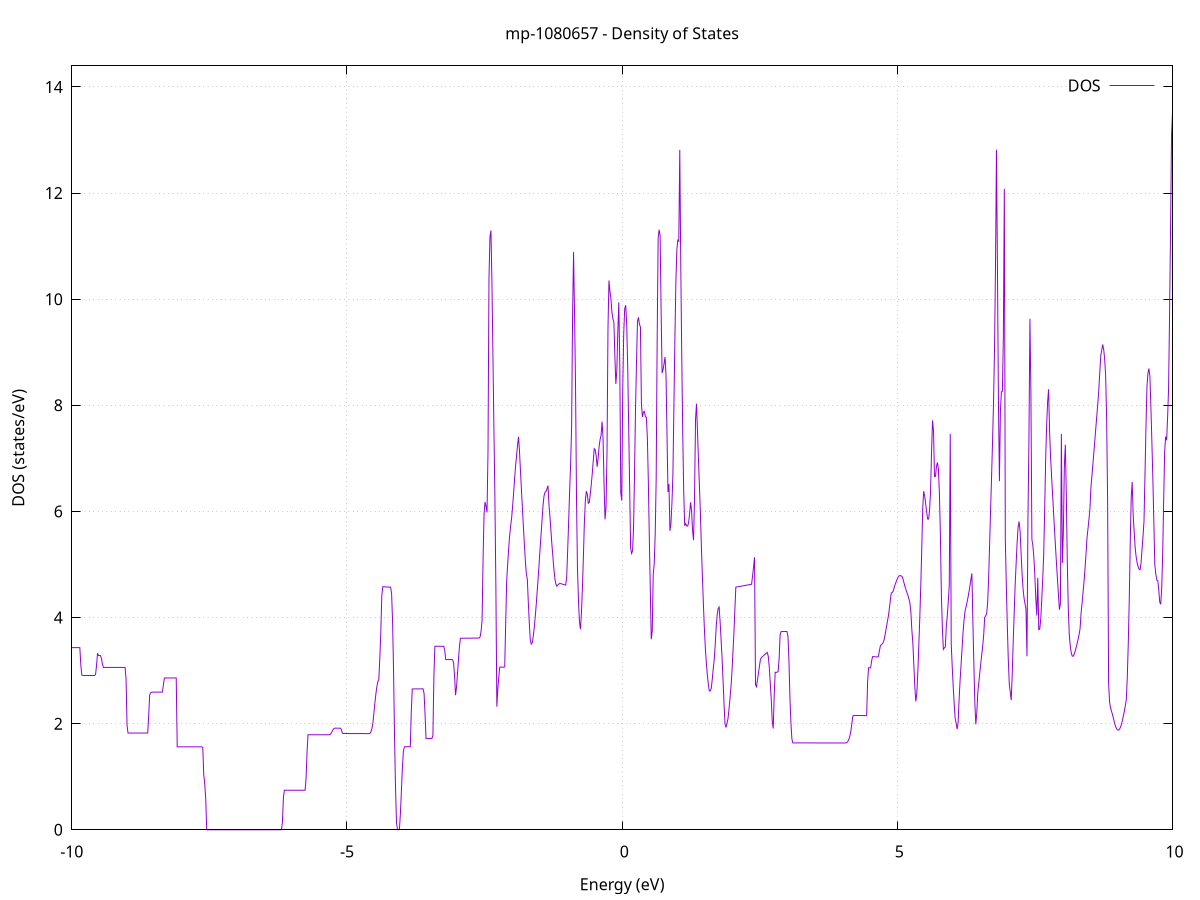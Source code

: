 set title 'mp-1080657 - Density of States'
set xlabel 'Energy (eV)'
set ylabel 'DOS (states/eV)'
set grid
set xrange [-10:10]
set yrange [0:14.397]
set xzeroaxis lt -1
set terminal png size 800,600
set output 'mp-1080657_dos_gnuplot.png'
plot '-' using 1:2 with lines title 'DOS'
-14.643200 0.000000
-14.625300 0.000000
-14.607400 0.000000
-14.589500 0.000000
-14.571700 0.000000
-14.553800 0.000000
-14.535900 0.000000
-14.518100 0.000000
-14.500200 0.000000
-14.482300 0.000000
-14.464400 0.000000
-14.446600 0.000000
-14.428700 0.000000
-14.410800 0.000000
-14.393000 0.000000
-14.375100 0.000000
-14.357200 0.000000
-14.339400 0.000000
-14.321500 0.000000
-14.303600 0.000000
-14.285700 0.000000
-14.267900 0.000000
-14.250000 0.000000
-14.232100 0.000000
-14.214300 0.000000
-14.196400 0.000000
-14.178500 0.000000
-14.160600 0.000000
-14.142800 0.000000
-14.124900 0.000000
-14.107000 0.000000
-14.089200 0.000000
-14.071300 0.000000
-14.053400 0.000000
-14.035600 0.000000
-14.017700 0.000000
-13.999800 0.000000
-13.981900 0.000000
-13.964100 0.000000
-13.946200 0.000000
-13.928300 0.000000
-13.910500 0.000000
-13.892600 0.000000
-13.874700 0.000000
-13.856800 0.000000
-13.839000 0.000000
-13.821100 0.000000
-13.803200 0.000000
-13.785400 0.000000
-13.767500 0.000000
-13.749600 0.000000
-13.731800 0.000000
-13.713900 0.000000
-13.696000 0.000000
-13.678100 0.000000
-13.660300 0.000000
-13.642400 0.000000
-13.624500 0.000000
-13.606700 0.000000
-13.588800 0.000000
-13.570900 0.000000
-13.553000 0.000000
-13.535200 0.000000
-13.517300 0.000000
-13.499400 0.000000
-13.481600 0.000000
-13.463700 0.000000
-13.445800 0.000000
-13.428000 0.000000
-13.410100 0.000000
-13.392200 0.000000
-13.374300 0.000000
-13.356500 0.000000
-13.338600 0.000000
-13.320700 0.000000
-13.302900 0.000000
-13.285000 0.000000
-13.267100 0.000000
-13.249200 0.000000
-13.231400 0.000000
-13.213500 0.000000
-13.195600 0.000000
-13.177800 0.000000
-13.159900 0.000000
-13.142000 0.000000
-13.124200 0.000000
-13.106300 0.000000
-13.088400 0.000000
-13.070500 0.000000
-13.052700 0.000000
-13.034800 0.000000
-13.016900 0.001800
-12.999100 0.254900
-12.981200 0.946200
-12.963300 2.390300
-12.945400 3.611800
-12.927600 4.213900
-12.909700 4.214000
-12.891800 4.214200
-12.874000 4.214300
-12.856100 4.207300
-12.838200 3.999500
-12.820400 3.495200
-12.802500 2.485300
-12.784600 1.729200
-12.766700 1.423100
-12.748900 1.423100
-12.731000 1.423100
-12.713100 1.423200
-12.695300 1.423200
-12.677400 4.221600
-12.659500 5.548900
-12.641600 5.669200
-12.623800 5.669200
-12.605900 5.669300
-12.588000 5.669300
-12.570200 5.669400
-12.552300 5.669400
-12.534400 5.174600
-12.516600 3.586000
-12.498700 2.909000
-12.480800 2.890800
-12.462900 2.890800
-12.445100 2.890800
-12.427200 2.890800
-12.409300 2.890800
-12.391500 2.890800
-12.373600 2.864900
-12.355700 2.781900
-12.337800 2.605400
-12.320000 2.447500
-12.302100 2.368400
-12.284200 2.368400
-12.266400 2.368400
-12.248500 2.368400
-12.230600 2.368400
-12.212700 2.368400
-12.194900 2.368400
-12.177000 2.368500
-12.159100 2.368500
-12.141300 2.368500
-12.123400 2.368500
-12.105500 2.368500
-12.087700 3.036000
-12.069800 4.617800
-12.051900 6.375200
-12.034000 7.004900
-12.016200 7.004900
-11.998300 7.004800
-11.980400 7.004700
-11.962600 7.004600
-11.944700 6.563900
-11.926800 5.537300
-11.908900 4.445800
-11.891100 4.080400
-11.873200 4.080300
-11.855300 4.080300
-11.837500 4.080200
-11.819600 4.080200
-11.801700 4.803900
-11.783900 7.984400
-11.766000 8.440400
-11.748100 8.440500
-11.730200 8.440500
-11.712400 8.440500
-11.694500 8.440500
-11.676600 8.440500
-11.658800 8.440500
-11.640900 7.035500
-11.623000 5.320800
-11.605100 4.708300
-11.587300 3.734100
-11.569400 3.600100
-11.551500 4.937400
-11.533700 6.859600
-11.515800 7.794700
-11.497900 7.829400
-11.480100 7.843700
-11.462200 7.855400
-11.444300 5.885500
-11.426400 4.478100
-11.408600 4.111600
-11.390700 4.112200
-11.372800 4.112800
-11.355000 4.113400
-11.337100 4.114000
-11.319200 4.114700
-11.301300 4.115400
-11.283500 4.116100
-11.265600 4.116800
-11.247700 4.117500
-11.229900 4.118200
-11.212000 4.119000
-11.194100 2.954900
-11.176300 0.000000
-11.158400 0.000000
-11.140500 0.000000
-11.122600 0.000000
-11.104800 0.000000
-11.086900 0.000000
-11.069000 0.000000
-11.051200 0.000000
-11.033300 0.000000
-11.015400 0.000000
-10.997500 0.000000
-10.979700 0.000000
-10.961800 0.000000
-10.943900 0.000000
-10.926100 0.000000
-10.908200 0.000000
-10.890300 0.000000
-10.872500 0.000000
-10.854600 0.000000
-10.836700 0.000000
-10.818800 0.000000
-10.801000 0.000000
-10.783100 0.000000
-10.765200 0.000000
-10.747400 0.000000
-10.729500 0.000000
-10.711600 0.000000
-10.693700 0.000000
-10.675900 0.000000
-10.658000 0.000000
-10.640100 0.000000
-10.622300 0.060000
-10.604400 0.747000
-10.586500 2.710700
-10.568700 4.979100
-10.550800 6.176600
-10.532900 6.204700
-10.515000 6.233600
-10.497200 6.263500
-10.479300 6.294200
-10.461400 3.063300
-10.443600 1.705200
-10.425700 1.705200
-10.407800 1.705200
-10.389900 1.705200
-10.372100 1.705200
-10.354200 1.705200
-10.336300 1.705200
-10.318500 1.705100
-10.300600 1.705100
-10.282700 1.768700
-10.264900 2.520500
-10.247000 3.358200
-10.229100 3.433200
-10.211200 3.433100
-10.193400 3.433100
-10.175500 3.433100
-10.157600 3.433100
-10.139800 3.433100
-10.121900 3.433100
-10.104000 3.433100
-10.086100 3.433100
-10.068300 3.433100
-10.050400 3.433100
-10.032500 3.433100
-10.014700 3.433100
-9.996800 3.433100
-9.978900 3.433100
-9.961100 3.433100
-9.943200 3.433000
-9.925300 3.433000
-9.907400 3.433000
-9.889600 3.433000
-9.871700 3.433000
-9.853800 3.433000
-9.836000 3.102300
-9.818100 2.915500
-9.800200 2.907800
-9.782300 2.907800
-9.764500 2.907800
-9.746600 2.907800
-9.728700 2.907800
-9.710900 2.907800
-9.693000 2.907800
-9.675100 2.907800
-9.657300 2.907800
-9.639400 2.907800
-9.621500 2.907800
-9.603600 2.907800
-9.585800 2.907900
-9.567900 2.928400
-9.550000 3.100100
-9.532200 3.328400
-9.514300 3.282900
-9.496400 3.282900
-9.478500 3.282900
-9.460700 3.222500
-9.442800 3.120300
-9.424900 3.059500
-9.407100 3.059500
-9.389200 3.059500
-9.371300 3.059500
-9.353500 3.059600
-9.335600 3.059600
-9.317700 3.059600
-9.299800 3.059600
-9.282000 3.059600
-9.264100 3.059700
-9.246200 3.059700
-9.228400 3.059700
-9.210500 3.059700
-9.192600 3.059800
-9.174700 3.059800
-9.156900 3.059800
-9.139000 3.059800
-9.121100 3.059900
-9.103300 3.059900
-9.085400 3.059900
-9.067500 3.059900
-9.049700 3.060000
-9.031800 3.060000
-9.013900 2.840400
-8.996000 1.967100
-8.978200 1.823900
-8.960300 1.823900
-8.942400 1.823900
-8.924600 1.823900
-8.906700 1.823900
-8.888800 1.823900
-8.870900 1.823900
-8.853100 1.823900
-8.835200 1.823900
-8.817300 1.823900
-8.799500 1.823900
-8.781600 1.823900
-8.763700 1.823900
-8.745900 1.823900
-8.728000 1.823900
-8.710100 1.823900
-8.692200 1.823900
-8.674400 1.823900
-8.656500 1.823900
-8.638600 1.823900
-8.620800 1.823900
-8.602900 2.143500
-8.585000 2.539900
-8.567100 2.581900
-8.549300 2.593400
-8.531400 2.594100
-8.513500 2.594100
-8.495700 2.594100
-8.477800 2.594200
-8.459900 2.594200
-8.442100 2.594200
-8.424200 2.594300
-8.406300 2.594300
-8.388400 2.594400
-8.370600 2.594400
-8.352700 2.594400
-8.334800 2.737200
-8.317000 2.860700
-8.299100 2.860800
-8.281200 2.860800
-8.263300 2.860900
-8.245500 2.860900
-8.227600 2.861000
-8.209700 2.861000
-8.191900 2.861100
-8.174000 2.861100
-8.156100 2.861200
-8.138300 2.861300
-8.120400 2.861300
-8.102500 2.861400
-8.084600 1.563200
-8.066800 1.563200
-8.048900 1.563200
-8.031000 1.563200
-8.013200 1.563200
-7.995300 1.563200
-7.977400 1.563200
-7.959500 1.563200
-7.941700 1.563200
-7.923800 1.563200
-7.905900 1.563200
-7.888100 1.563200
-7.870200 1.563200
-7.852300 1.563300
-7.834500 1.563300
-7.816600 1.563300
-7.798700 1.563300
-7.780800 1.563300
-7.763000 1.563300
-7.745100 1.563300
-7.727200 1.563300
-7.709400 1.563300
-7.691500 1.563300
-7.673600 1.563300
-7.655700 1.563300
-7.637900 1.563300
-7.620000 1.548700
-7.602100 1.036000
-7.584300 0.863700
-7.566400 0.586300
-7.548500 0.000000
-7.530700 0.000000
-7.512800 0.000000
-7.494900 0.000000
-7.477000 0.000000
-7.459200 0.000000
-7.441300 0.000000
-7.423400 0.000000
-7.405600 0.000000
-7.387700 0.000000
-7.369800 0.000000
-7.351900 0.000000
-7.334100 0.000000
-7.316200 0.000000
-7.298300 0.000000
-7.280500 0.000000
-7.262600 0.000000
-7.244700 0.000000
-7.226900 0.000000
-7.209000 0.000000
-7.191100 0.000000
-7.173200 0.000000
-7.155400 0.000000
-7.137500 0.000000
-7.119600 0.000000
-7.101800 0.000000
-7.083900 0.000000
-7.066000 0.000000
-7.048100 0.000000
-7.030300 0.000000
-7.012400 0.000000
-6.994500 0.000000
-6.976700 0.000000
-6.958800 0.000000
-6.940900 0.000000
-6.923100 0.000000
-6.905200 0.000000
-6.887300 0.000000
-6.869400 0.000000
-6.851600 0.000000
-6.833700 0.000000
-6.815800 0.000000
-6.798000 0.000000
-6.780100 0.000000
-6.762200 0.000000
-6.744300 0.000000
-6.726500 0.000000
-6.708600 0.000000
-6.690700 0.000000
-6.672900 0.000000
-6.655000 0.000000
-6.637100 0.000000
-6.619300 0.000000
-6.601400 0.000000
-6.583500 0.000000
-6.565600 0.000000
-6.547800 0.000000
-6.529900 0.000000
-6.512000 0.000000
-6.494200 0.000000
-6.476300 0.000000
-6.458400 0.000000
-6.440500 0.000000
-6.422700 0.000000
-6.404800 0.000000
-6.386900 0.000000
-6.369100 0.000000
-6.351200 0.000000
-6.333300 0.000000
-6.315500 0.000000
-6.297600 0.000000
-6.279700 0.000000
-6.261800 0.000000
-6.244000 0.000000
-6.226100 0.000000
-6.208200 0.000000
-6.190400 0.000700
-6.172500 0.146100
-6.154600 0.616000
-6.136700 0.745600
-6.118900 0.745600
-6.101000 0.745500
-6.083100 0.745500
-6.065300 0.745500
-6.047400 0.745500
-6.029500 0.745500
-6.011600 0.745500
-5.993800 0.745500
-5.975900 0.745400
-5.958000 0.745400
-5.940200 0.745400
-5.922300 0.745400
-5.904400 0.745400
-5.886600 0.745400
-5.868700 0.745400
-5.850800 0.745300
-5.832900 0.745300
-5.815100 0.745300
-5.797200 0.745300
-5.779300 0.745300
-5.761500 0.745300
-5.743600 0.957900
-5.725700 1.459300
-5.707800 1.790700
-5.690000 1.790700
-5.672100 1.790600
-5.654200 1.790600
-5.636400 1.790600
-5.618500 1.790600
-5.600600 1.790500
-5.582800 1.790500
-5.564900 1.790500
-5.547000 1.790500
-5.529100 1.790400
-5.511300 1.790400
-5.493400 1.790400
-5.475500 1.790400
-5.457700 1.790400
-5.439800 1.790300
-5.421900 1.790300
-5.404000 1.790300
-5.386200 1.790300
-5.368300 1.790200
-5.350400 1.790200
-5.332600 1.790200
-5.314700 1.793100
-5.296800 1.805000
-5.279000 1.832300
-5.261100 1.871500
-5.243200 1.901600
-5.225300 1.915200
-5.207500 1.915100
-5.189600 1.915100
-5.171700 1.915000
-5.153900 1.914900
-5.136000 1.914900
-5.118100 1.913500
-5.100200 1.886700
-5.082400 1.818400
-5.064500 1.814300
-5.046600 1.814200
-5.028800 1.814100
-5.010900 1.814100
-4.993000 1.814000
-4.975200 1.813900
-4.957300 1.813800
-4.939400 1.813800
-4.921500 1.813700
-4.903700 1.813600
-4.885800 1.813500
-4.867900 1.813400
-4.850100 1.813400
-4.832200 1.813300
-4.814300 1.813200
-4.796400 1.813100
-4.778600 1.813100
-4.760700 1.813000
-4.742800 1.812900
-4.725000 1.812800
-4.707100 1.812700
-4.689200 1.812700
-4.671400 1.812600
-4.653500 1.812500
-4.635600 1.812400
-4.617700 1.812300
-4.599900 1.812300
-4.582000 1.815500
-4.564100 1.846400
-4.546300 1.910300
-4.528400 2.011300
-4.510500 2.199100
-4.492600 2.393400
-4.474800 2.559600
-4.456900 2.696000
-4.439000 2.793500
-4.421200 2.832800
-4.403300 3.227900
-4.385400 3.717900
-4.367600 4.403300
-4.349700 4.580700
-4.331800 4.579500
-4.313900 4.578300
-4.296100 4.577100
-4.278200 4.576000
-4.260300 4.575000
-4.242500 4.573900
-4.224600 4.573000
-4.206700 4.572000
-4.188800 4.444700
-4.171000 3.918200
-4.153100 2.967500
-4.135200 1.723400
-4.117400 0.773100
-4.099500 0.127600
-4.081600 0.000000
-4.063800 0.000000
-4.045900 0.020500
-4.028000 0.327300
-4.010100 0.751700
-3.992300 1.182000
-3.974400 1.477100
-3.956500 1.564500
-3.938700 1.564700
-3.920800 1.564900
-3.902900 1.565100
-3.885000 1.565300
-3.867200 1.565400
-3.849300 1.565600
-3.831400 2.233900
-3.813600 2.654000
-3.795700 2.654200
-3.777800 2.654400
-3.760000 2.654500
-3.742100 2.654700
-3.724200 2.654900
-3.706300 2.655100
-3.688500 2.655300
-3.670600 2.655500
-3.652700 2.655700
-3.634900 2.655900
-3.617000 2.656100
-3.599100 2.566400
-3.581200 2.181600
-3.563400 1.721000
-3.545500 1.721000
-3.527600 1.721000
-3.509800 1.721000
-3.491900 1.721000
-3.474000 1.721000
-3.456200 1.721000
-3.438300 1.777300
-3.420400 2.900900
-3.402500 3.459600
-3.384700 3.459400
-3.366800 3.459200
-3.348900 3.459100
-3.331100 3.458900
-3.313200 3.458700
-3.295300 3.458600
-3.277400 3.458400
-3.259600 3.458200
-3.241700 3.458100
-3.223800 3.384900
-3.206000 3.208500
-3.188100 3.208300
-3.170200 3.208100
-3.152400 3.207900
-3.134500 3.207700
-3.116600 3.207500
-3.098700 3.207400
-3.080900 3.207200
-3.063000 3.148400
-3.045100 2.904600
-3.027300 2.536800
-3.009400 2.687700
-2.991500 2.942800
-2.973600 3.218200
-2.955800 3.460500
-2.937900 3.609900
-2.920000 3.610100
-2.902200 3.610300
-2.884300 3.610400
-2.866400 3.610600
-2.848600 3.610800
-2.830700 3.610900
-2.812800 3.611100
-2.794900 3.611300
-2.777100 3.611500
-2.759200 3.611700
-2.741300 3.611800
-2.723500 3.612000
-2.705600 3.612200
-2.687700 3.612400
-2.669800 3.612600
-2.652000 3.612800
-2.634100 3.613000
-2.616200 3.613200
-2.598400 3.613400
-2.580500 3.636900
-2.562600 3.749500
-2.544800 3.955100
-2.526900 5.112900
-2.509000 5.958600
-2.491100 6.177800
-2.473300 6.097000
-2.455400 5.981800
-2.437500 7.114600
-2.419700 10.392700
-2.401800 11.177600
-2.383900 11.294000
-2.366000 10.308200
-2.348200 8.948400
-2.330300 7.587800
-2.312400 6.281300
-2.294600 4.610000
-2.276700 2.320400
-2.258800 2.658700
-2.241000 2.883400
-2.223100 3.067600
-2.205200 3.067400
-2.187300 3.065700
-2.169500 3.064100
-2.151600 3.062300
-2.133700 3.070900
-2.115900 3.897700
-2.098000 4.686500
-2.080100 5.009600
-2.062200 5.293600
-2.044400 5.540500
-2.026500 5.721100
-2.008600 5.873500
-1.990800 6.088100
-1.972900 6.336100
-1.955000 6.602200
-1.937200 6.847100
-1.919300 7.044500
-1.901400 7.238600
-1.883500 7.403700
-1.865700 7.146300
-1.847800 6.771700
-1.829900 6.411700
-1.812100 6.058100
-1.794200 5.711000
-1.776300 5.370300
-1.758400 5.068000
-1.740600 4.824400
-1.722700 4.720600
-1.704800 4.279700
-1.687000 3.895700
-1.669100 3.571500
-1.651200 3.499900
-1.633400 3.526300
-1.615500 3.644700
-1.597600 3.807300
-1.579700 4.005900
-1.561900 4.233300
-1.544000 4.489400
-1.526100 4.746100
-1.508300 5.024200
-1.490400 5.309600
-1.472500 5.580200
-1.454600 5.855000
-1.436800 6.124000
-1.418900 6.295800
-1.401000 6.363100
-1.383200 6.375800
-1.365300 6.431400
-1.347400 6.485800
-1.329600 6.121000
-1.311700 5.900400
-1.293800 5.630400
-1.275900 5.369300
-1.258100 5.144900
-1.240200 4.913100
-1.222300 4.727500
-1.204500 4.629900
-1.186600 4.589600
-1.168700 4.614500
-1.150800 4.628200
-1.133000 4.644800
-1.115100 4.638700
-1.097200 4.633000
-1.079400 4.627500
-1.061500 4.622200
-1.043600 4.617200
-1.025800 4.612500
-1.007900 4.760300
-0.990000 5.260200
-0.972100 5.802400
-0.954300 6.378100
-0.936400 6.882800
-0.918500 7.585200
-0.900700 9.671700
-0.882800 10.886900
-0.864900 9.735500
-0.847000 8.370200
-0.829200 6.234300
-0.811300 4.896700
-0.793400 4.318800
-0.775600 3.917300
-0.757700 3.779900
-0.739800 4.083700
-0.722000 4.552300
-0.704100 5.145700
-0.686200 5.790400
-0.668300 6.207700
-0.650500 6.380800
-0.632600 6.325300
-0.614700 6.153100
-0.596900 6.169100
-0.579000 6.327700
-0.561100 6.506000
-0.543200 6.709900
-0.525400 6.947300
-0.507500 7.182600
-0.489600 7.161400
-0.471800 7.045700
-0.453900 6.841600
-0.436000 7.004900
-0.418200 7.227400
-0.400300 7.356500
-0.382400 7.436700
-0.364500 7.693100
-0.346700 7.374800
-0.328800 6.514800
-0.310900 5.851400
-0.293100 6.075700
-0.275200 7.095500
-0.257300 9.450000
-0.239400 10.352400
-0.221600 10.148400
-0.203700 10.006700
-0.185800 9.753500
-0.168000 9.631200
-0.150100 9.561800
-0.132200 8.928800
-0.114400 8.403700
-0.096500 8.652300
-0.078600 9.394600
-0.060700 9.940000
-0.042900 8.763000
-0.025000 6.351400
-0.007100 6.206200
0.010700 8.305900
0.028600 9.351000
0.046500 9.819400
0.064400 9.886100
0.082200 9.551300
0.100100 8.787200
0.118000 7.641700
0.135800 6.492900
0.153700 5.313800
0.171600 5.207500
0.189500 5.255900
0.207300 5.694800
0.225200 6.722500
0.243100 7.933900
0.260900 8.803900
0.278800 9.581800
0.296700 9.655900
0.314500 9.527200
0.332400 9.475600
0.350300 8.024100
0.368200 7.779700
0.386000 7.871500
0.403900 7.885400
0.421800 7.787700
0.439600 7.775700
0.457500 7.410700
0.475400 6.603300
0.493300 5.537200
0.511100 4.552600
0.529000 3.590600
0.546900 3.740200
0.564700 4.815900
0.582600 5.008400
0.600500 5.560300
0.618300 6.611000
0.636200 9.213600
0.654100 11.149200
0.672000 11.309200
0.689800 11.199700
0.707700 9.808900
0.725600 8.608200
0.743400 8.670900
0.761300 8.783000
0.779200 8.908600
0.797100 8.563100
0.814900 7.460900
0.832800 6.365800
0.850700 6.514700
0.868500 5.634000
0.886400 5.770200
0.904300 6.141300
0.922100 6.687100
0.940000 7.942600
0.957900 9.212700
0.975800 10.294900
0.993600 10.924500
1.011500 11.112900
1.029400 11.093700
1.047200 12.814000
1.065100 10.664500
1.083000 8.913500
1.100900 7.474200
1.118700 6.367300
1.136600 5.730100
1.154500 5.772000
1.172300 5.727900
1.190200 5.723200
1.208100 5.789900
1.225900 5.966700
1.243800 6.172500
1.261700 5.999200
1.279600 5.642300
1.297400 5.458900
1.315300 6.274000
1.333200 7.725200
1.351000 8.030500
1.368900 7.505200
1.386800 6.978900
1.404700 6.457300
1.422500 5.948300
1.440400 5.320000
1.458300 4.770600
1.476100 4.262400
1.494000 3.795100
1.511900 3.423100
1.529700 3.145800
1.547600 2.924300
1.565500 2.746100
1.583400 2.619400
1.601200 2.614800
1.619100 2.664000
1.637000 2.832400
1.654800 3.033100
1.672700 3.206500
1.690600 3.477400
1.708500 3.817900
1.726300 4.045800
1.744200 4.169400
1.762100 4.197900
1.779900 3.923100
1.797800 3.581400
1.815700 3.232600
1.833500 2.808400
1.851400 2.370400
1.869300 1.989800
1.887200 1.928900
1.905000 2.014900
1.922900 2.091600
1.940800 2.267000
1.958600 2.465500
1.976500 2.687000
1.994400 2.962600
2.012300 3.328800
2.030100 3.691700
2.048000 4.150000
2.065900 4.573200
2.083700 4.576400
2.101600 4.579500
2.119500 4.582800
2.137300 4.586000
2.155200 4.589300
2.173100 4.592600
2.191000 4.596000
2.208800 4.599400
2.226700 4.602800
2.244600 4.606300
2.262400 4.609800
2.280300 4.613300
2.298200 4.616900
2.316100 4.620500
2.333900 4.624200
2.351800 4.627900
2.369700 4.783000
2.387500 4.946100
2.405400 5.135200
2.423300 2.732200
2.441100 2.697300
2.459000 2.825700
2.476900 2.954700
2.494800 3.084400
2.512600 3.212100
2.530500 3.245900
2.548400 3.262500
2.566200 3.278900
2.584100 3.295100
2.602000 3.311100
2.619900 3.326900
2.637700 3.342500
2.655600 3.266300
2.673500 3.061800
2.691300 2.761200
2.709200 2.459600
2.727100 2.048800
2.744900 1.908700
2.762800 2.533000
2.780700 2.967800
2.798600 2.968200
2.816400 2.968700
2.834300 2.983400
2.852200 3.224900
2.870000 3.671200
2.887900 3.735100
2.905800 3.735600
2.923700 3.736000
2.941500 3.736500
2.959400 3.736900
2.977300 3.737400
2.995100 3.737800
3.013000 3.640900
3.030900 3.191000
3.048700 2.481800
3.066600 2.019100
3.084500 1.711000
3.102400 1.636800
3.120200 1.636800
3.138100 1.636800
3.156000 1.636800
3.173800 1.636800
3.191700 1.636800
3.209600 1.636800
3.227500 1.636800
3.245300 1.636700
3.263200 1.636700
3.281100 1.636700
3.298900 1.636700
3.316800 1.636700
3.334700 1.636700
3.352500 1.636700
3.370400 1.636700
3.388300 1.636700
3.406200 1.636700
3.424000 1.636700
3.441900 1.636700
3.459800 1.636700
3.477600 1.636700
3.495500 1.636700
3.513400 1.636700
3.531300 1.636600
3.549100 1.636600
3.567000 1.636600
3.584900 1.636600
3.602700 1.636600
3.620600 1.636600
3.638500 1.636600
3.656300 1.636600
3.674200 1.636600
3.692100 1.636600
3.710000 1.636600
3.727800 1.636600
3.745700 1.636600
3.763600 1.636600
3.781400 1.636600
3.799300 1.636600
3.817200 1.636600
3.835100 1.636500
3.852900 1.636500
3.870800 1.636500
3.888700 1.636500
3.906500 1.636500
3.924400 1.636500
3.942300 1.636500
3.960100 1.636500
3.978000 1.636500
3.995900 1.636500
4.013800 1.636500
4.031600 1.636500
4.049500 1.636500
4.067400 1.636700
4.085200 1.645600
4.103100 1.668300
4.121000 1.707600
4.138900 1.776100
4.156700 1.865100
4.174600 2.007600
4.192500 2.143700
4.210300 2.154200
4.228200 2.153900
4.246100 2.153700
4.263900 2.153500
4.281800 2.153200
4.299700 2.153000
4.317600 2.152800
4.335400 2.152600
4.353300 2.152300
4.371200 2.152100
4.389000 2.151900
4.406900 2.151700
4.424800 2.151400
4.442700 2.151200
4.460500 2.797200
4.478400 3.053400
4.496300 3.052100
4.514100 3.050800
4.532000 3.175000
4.549900 3.263400
4.567700 3.262000
4.585600 3.260700
4.603500 3.259300
4.621400 3.258000
4.639200 3.256600
4.657100 3.267200
4.675000 3.378600
4.692800 3.468500
4.710700 3.489900
4.728600 3.506000
4.746500 3.536100
4.764300 3.600800
4.782200 3.703300
4.800100 3.807100
4.817900 3.912000
4.835800 4.018200
4.853700 4.151000
4.871500 4.312400
4.889400 4.462200
4.907300 4.471900
4.925200 4.495700
4.943000 4.565400
4.960900 4.623800
4.978800 4.673900
4.996600 4.722900
5.014500 4.761400
5.032400 4.787100
5.050300 4.791600
5.068100 4.783800
5.086000 4.777100
5.103900 4.724700
5.121700 4.650800
5.139600 4.583400
5.157500 4.522500
5.175300 4.469000
5.193200 4.414300
5.211100 4.348500
5.229000 4.271500
5.246800 4.098700
5.264700 3.752400
5.282600 3.512500
5.300400 3.101200
5.318300 2.689900
5.336200 2.418800
5.354100 2.568300
5.371900 2.951600
5.389800 3.458600
5.407700 3.981500
5.425500 4.565400
5.443400 5.269900
5.461300 6.059200
5.479100 6.381300
5.497000 6.291800
5.514900 6.145400
5.532800 5.993600
5.550600 5.858600
5.568500 5.855700
5.586400 6.030400
5.604200 6.388300
5.622100 7.134100
5.640000 7.714400
5.657900 7.504400
5.675700 6.655900
5.693600 6.663600
5.711500 6.852000
5.729300 6.923600
5.747200 6.794100
5.765100 6.322100
5.782900 5.537700
5.800800 4.407300
5.818700 3.800700
5.836600 3.399200
5.854400 3.427300
5.872300 3.445100
5.890200 3.831500
5.908000 4.036200
5.925900 4.300700
5.943800 4.612700
5.961700 7.461200
5.979500 3.503200
5.997400 3.077800
6.015300 2.701800
6.033100 2.375100
6.051000 2.097700
6.068900 2.011200
6.086700 1.896000
6.104600 2.022600
6.122500 2.451800
6.140400 2.810500
6.158200 3.109800
6.176100 3.414800
6.194000 3.712200
6.211800 3.950500
6.229700 4.112200
6.247600 4.198700
6.265500 4.281800
6.283300 4.375100
6.301200 4.478700
6.319100 4.592500
6.336900 4.716600
6.354800 4.831400
6.372700 3.933500
6.390600 3.123300
6.408400 2.395900
6.426300 1.988200
6.444200 2.203300
6.462000 2.581200
6.479900 2.769400
6.497800 2.951500
6.515600 3.127500
6.533500 3.297300
6.551400 3.459300
6.569300 3.671900
6.587100 4.000100
6.605000 4.034600
6.622900 4.068300
6.640700 4.279500
6.658600 4.729200
6.676500 5.358300
6.694400 6.024900
6.712200 6.637900
6.730100 7.311800
6.748000 8.046400
6.765800 9.033400
6.783700 10.601500
6.801600 12.818100
6.819400 10.579200
6.837300 8.060700
6.855200 6.570300
6.873100 7.887000
6.890900 8.253400
6.908800 8.262000
6.926700 9.286800
6.944500 12.080500
6.962400 5.465800
6.980300 4.610900
6.998200 3.863900
7.016000 3.221700
7.033900 2.748500
7.051800 2.600000
7.069600 2.444300
7.087500 2.921800
7.105400 3.528600
7.123200 4.076900
7.141100 4.611600
7.159000 5.024100
7.176900 5.411600
7.194700 5.704400
7.212600 5.810700
7.230500 5.633700
7.248300 5.221100
7.266200 4.840700
7.284100 4.549400
7.302000 4.367400
7.319800 4.261300
7.337700 4.157800
7.355600 3.270000
7.373400 5.831000
7.391300 7.342100
7.409200 9.630200
7.427000 8.271300
7.444900 5.476700
7.462800 5.360600
7.480700 5.135700
7.498500 4.802000
7.516400 4.359400
7.534300 4.040800
7.552100 4.747500
7.570000 3.771200
7.587900 3.782700
7.605800 3.968500
7.623600 4.318900
7.641500 4.724800
7.659400 5.174700
7.677200 6.011700
7.695100 6.979600
7.713000 7.616300
7.730800 8.064500
7.748700 8.302000
7.766600 7.508900
7.784500 7.018700
7.802300 6.674900
7.820200 6.334300
7.838100 5.996800
7.855900 5.662900
7.873800 5.338900
7.891700 5.026800
7.909600 4.725200
7.927400 4.432000
7.945300 4.147100
7.963200 4.263400
7.981000 7.460800
7.998900 5.027100
8.016800 5.608300
8.034600 6.832200
8.052500 7.259400
8.070400 6.325100
8.088300 5.045900
8.106100 4.185600
8.124000 3.685900
8.141900 3.467100
8.159700 3.339400
8.177600 3.273600
8.195500 3.269700
8.213400 3.310300
8.231200 3.365800
8.249100 3.435000
8.267000 3.511200
8.284800 3.592300
8.302700 3.677500
8.320600 3.791900
8.338400 4.076600
8.356300 4.263500
8.374200 4.466300
8.392100 4.676400
8.409900 4.912900
8.427800 5.184700
8.445700 5.489400
8.463500 5.665500
8.481400 5.846300
8.499300 6.040100
8.517200 6.443600
8.535000 6.660200
8.552900 6.883000
8.570800 7.109500
8.588600 7.339300
8.606500 7.570100
8.624400 7.797600
8.642200 8.021600
8.660100 8.280300
8.678000 8.606100
8.695900 8.929700
8.713700 9.037100
8.731600 9.145500
8.749500 9.056000
8.767300 8.871900
8.785200 8.563200
8.803100 7.754900
8.821000 6.222900
8.838800 2.774900
8.856700 2.405800
8.874600 2.295800
8.892400 2.233300
8.910300 2.167500
8.928200 2.095100
8.946000 2.016600
8.963900 1.950500
8.981800 1.909300
8.999700 1.882900
9.017500 1.877500
9.035400 1.893200
9.053300 1.929900
9.071100 1.985500
9.089000 2.057100
9.106900 2.142800
9.124800 2.237300
9.142600 2.340300
9.160500 2.453500
9.178400 2.875400
9.196200 3.499900
9.214100 4.323600
9.232000 5.397100
9.249800 6.264500
9.267700 6.554900
9.285600 5.928100
9.303500 5.623700
9.321300 5.319300
9.339200 5.145800
9.357100 5.031900
9.374900 4.961800
9.392800 4.909300
9.410700 4.900000
9.428600 5.025800
9.446400 5.286900
9.464300 5.534400
9.482200 5.817300
9.500000 6.684400
9.517900 7.592500
9.535800 8.348500
9.553600 8.605600
9.571500 8.693000
9.589400 8.543500
9.607300 7.967300
9.625100 7.322800
9.643000 6.621100
9.660900 5.796300
9.678700 4.993100
9.696600 4.822500
9.714500 4.705800
9.732400 4.698700
9.750200 4.521900
9.768100 4.289100
9.786000 4.248900
9.803800 4.547800
9.821700 5.192200
9.839600 6.210000
9.857400 7.121000
9.875300 7.410000
9.893200 7.340200
9.911100 7.767700
9.928900 8.321500
9.946800 9.715300
9.964700 11.319200
9.982500 13.088100
10.000400 13.521100
10.018300 13.485200
10.036200 13.292000
10.054000 12.700000
10.071900 10.367000
10.089800 8.292300
10.107600 6.997100
10.125500 6.537200
10.143400 6.617900
10.161200 6.744300
10.179100 6.871600
10.197000 10.398100
10.214900 14.162100
10.232700 8.682100
10.250600 6.960600
10.268500 7.261600
10.286300 7.885400
10.304200 7.813100
10.322100 7.551300
10.340000 7.280600
10.357800 7.299800
10.375700 7.172500
10.393600 7.113100
10.411400 7.169900
10.429300 7.162700
10.447200 6.918900
10.465000 6.845700
10.482900 6.782500
10.500800 6.677600
10.518700 6.756100
10.536500 6.063800
10.554400 7.407300
10.572300 9.890900
10.590100 14.217500
10.608000 12.099300
10.625900 10.217600
10.643800 9.619800
10.661600 8.262400
10.679500 8.525600
10.697400 9.453700
10.715200 9.479600
10.733100 9.433300
10.751000 9.427200
10.768800 9.364200
10.786700 9.190000
10.804600 8.978000
10.822500 8.757800
10.840300 8.513200
10.858200 8.187000
10.876100 7.880200
10.893900 7.605400
10.911800 7.371000
10.929700 7.175900
10.947600 7.013800
10.965400 6.758200
10.983300 6.689600
11.001200 6.831200
11.019000 7.076500
11.036900 7.353500
11.054800 7.312900
11.072600 7.247600
11.090500 7.238600
11.108400 7.300400
11.126300 7.449700
11.144100 7.607300
11.162000 7.741200
11.179900 7.851200
11.197700 7.994600
11.215600 8.153700
11.233500 8.049900
11.251400 7.947300
11.269200 7.784800
11.287100 7.612300
11.305000 7.446000
11.322800 7.316600
11.340700 7.193800
11.358600 7.198900
11.376400 7.261500
11.394300 7.321500
11.412200 7.554300
11.430100 7.855200
11.447900 8.054800
11.465800 8.353200
11.483700 8.725400
11.501500 9.013700
11.519400 9.304600
11.537300 9.570000
11.555200 9.541900
11.573000 9.276100
11.590900 8.834900
11.608800 8.346800
11.626600 7.775400
11.644500 7.982800
11.662400 8.102200
11.680200 7.361400
11.698100 6.699500
11.716000 6.230200
11.733900 5.828500
11.751700 5.820100
11.769600 5.935500
11.787500 6.291200
11.805300 6.905300
11.823200 7.776100
11.841100 8.241600
11.859000 9.056000
11.876800 9.212700
11.894700 8.636400
11.912600 7.936500
11.930400 7.531600
11.948300 7.393700
11.966200 7.490800
11.984000 7.712800
12.001900 8.064600
12.019800 8.339500
12.037700 10.272300
12.055500 9.777500
12.073400 9.622400
12.091300 8.463900
12.109100 8.376200
12.127000 8.346100
12.144900 8.347600
12.162800 8.095800
12.180600 7.366300
12.198500 6.726100
12.216400 6.206300
12.234200 5.691300
12.252100 4.983000
12.270000 4.247400
12.287800 3.620300
12.305700 3.088400
12.323600 2.603000
12.341500 2.166700
12.359300 2.882900
12.377200 3.218100
12.395100 3.586600
12.412900 3.887500
12.430800 4.267800
12.448700 4.665600
12.466600 5.019400
12.484400 5.385300
12.502300 5.804900
12.520200 6.229000
12.538000 6.654600
12.555900 7.015000
12.573800 7.239700
12.591700 7.356700
12.609500 7.462700
12.627400 7.555300
12.645300 7.626600
12.663100 7.652600
12.681000 7.621100
12.698900 7.638100
12.716700 7.825100
12.734600 8.201800
12.752500 7.911800
12.770400 7.403200
12.788200 7.223900
12.806100 8.152100
12.824000 8.752800
12.841800 9.019600
12.859700 9.130600
12.877600 9.147100
12.895500 8.288200
12.913300 6.707200
12.931200 5.541600
12.949100 4.891400
12.966900 4.996200
12.984800 5.312100
13.002700 5.717500
13.020500 6.193700
13.038400 8.033000
13.056300 10.402100
13.074200 10.484100
13.092000 10.358500
13.109900 10.452900
13.127800 10.802700
13.145600 11.177600
13.163500 10.426900
13.181400 8.713600
13.199300 7.702400
13.217100 6.953100
13.235000 5.997600
13.252900 4.243000
13.270700 2.843200
13.288600 3.169000
13.306500 4.119100
13.324300 5.383200
13.342200 7.227200
13.360100 9.276300
13.378000 8.655900
13.395800 9.067800
13.413700 8.471000
13.431600 7.225500
13.449400 5.938700
13.467300 4.759600
13.485200 3.485400
13.503100 3.539800
13.520900 4.368100
13.538800 6.244800
13.556700 6.348700
13.574500 6.491400
13.592400 6.859700
13.610300 7.327400
13.628100 7.543100
13.646000 7.572800
13.663900 7.672100
13.681800 7.688600
13.699600 7.595300
13.717500 7.434200
13.735400 7.214900
13.753200 6.996200
13.771100 6.730000
13.789000 6.428500
13.806900 6.174300
13.824700 5.951300
13.842600 5.460000
13.860500 5.334800
13.878300 5.177400
13.896200 4.965300
13.914100 4.984100
13.931900 5.237600
13.949800 4.668700
13.967700 4.221800
13.985600 4.081700
14.003400 4.126100
14.021300 4.242100
14.039200 4.443300
14.057000 4.750600
14.074900 5.129100
14.092800 5.485200
14.110700 5.946900
14.128500 6.565500
14.146400 6.951100
14.164300 7.270000
14.182100 7.517000
14.200000 7.713100
14.217900 7.860800
14.235700 7.770300
14.253600 7.534700
14.271500 7.193100
14.289400 6.603600
14.307200 6.253600
14.325100 6.266400
14.343000 6.149500
14.360800 5.973400
14.378700 6.150600
14.396600 6.475000
14.414500 7.965800
14.432300 8.848800
14.450200 8.333900
14.468100 8.248900
14.485900 8.301100
14.503800 8.331600
14.521700 8.398400
14.539500 8.507500
14.557400 8.504200
14.575300 8.075800
14.593200 7.534800
14.611000 6.888300
14.628900 6.517700
14.646800 6.328500
14.664600 6.246400
14.682500 6.422100
14.700400 7.298400
14.718300 8.190300
14.736100 8.925500
14.754000 9.488100
14.771900 10.283900
14.789700 9.322100
14.807600 7.338300
14.825500 6.100500
14.843300 5.541300
14.861200 5.362200
14.879100 5.028400
14.897000 4.810200
14.914800 4.736800
14.932700 4.734100
14.950600 4.911500
14.968400 6.274400
14.986300 7.722100
15.004200 8.953600
15.022100 9.872300
15.039900 10.750100
15.057800 11.504600
15.075700 11.653900
15.093500 11.715700
15.111400 11.719500
15.129300 11.684000
15.147100 11.625400
15.165000 11.285300
15.182900 10.678400
15.200800 8.989400
15.218600 8.566300
15.236500 8.593600
15.254400 8.663800
15.272200 8.760900
15.290100 8.646700
15.308000 9.086100
15.325900 9.809500
15.343700 9.635900
15.361600 9.443300
15.379500 9.678100
15.397300 9.802700
15.415200 10.476000
15.433100 10.593900
15.450900 10.585600
15.468800 10.559100
15.486700 10.475000
15.504600 10.333900
15.522400 10.137900
15.540300 9.863200
15.558200 8.940400
15.576000 8.022100
15.593900 7.410500
15.611800 7.492800
15.629700 8.004300
15.647500 8.894900
15.665400 10.018000
15.683300 11.011500
15.701100 11.172200
15.719000 9.368600
15.736900 7.413400
15.754700 7.251900
15.772600 7.188200
15.790500 7.234300
15.808400 7.267700
15.826200 7.317600
15.844100 7.424800
15.862000 7.639400
15.879800 7.929900
15.897700 8.269400
15.915600 8.752600
15.933500 9.497500
15.951300 10.204600
15.969200 10.034200
15.987100 9.855500
16.004900 9.829300
16.022800 8.904700
16.040700 7.922100
16.058500 7.601300
16.076400 7.248000
16.094300 6.662500
16.112200 7.219100
16.130000 8.321600
16.147900 10.882200
16.165800 10.614700
16.183600 9.867700
16.201500 9.282200
16.219400 8.789000
16.237300 7.998800
16.255100 7.090200
16.273000 6.372300
16.290900 6.273200
16.308700 6.381300
16.326600 6.592800
16.344500 6.886100
16.362300 8.434500
16.380200 10.506300
16.398100 11.783400
16.416000 11.571800
16.433800 11.295900
16.451700 10.531500
16.469600 9.546800
16.487400 8.506000
16.505300 7.527400
16.523200 6.857400
16.541100 6.720900
16.558900 7.144600
16.576800 8.091400
16.594700 9.374100
16.612500 10.234500
16.630400 10.403000
16.648300 9.462500
16.666100 8.534800
16.684000 7.656700
16.701900 6.993700
16.719800 6.506400
16.737600 6.204500
16.755500 6.175400
16.773400 6.763100
16.791200 7.444800
16.809100 7.940100
16.827000 8.284000
16.844900 8.480600
16.862700 8.449600
16.880600 8.447300
16.898500 8.388300
16.916300 8.276900
16.934200 7.991300
16.952100 8.246600
16.969900 8.429200
16.987800 8.711200
17.005700 8.815900
17.023600 9.041000
17.041400 9.709000
17.059300 9.706000
17.077200 8.766100
17.095000 8.156000
17.112900 7.797300
17.130800 7.620700
17.148700 7.836100
17.166500 8.171000
17.184400 8.538700
17.202300 8.756200
17.220100 8.726200
17.238000 8.400500
17.255900 7.478100
17.273700 7.845100
17.291600 8.217200
17.309500 8.599900
17.327400 9.215900
17.345200 9.988200
17.363100 10.321800
17.381000 11.376900
17.398800 11.433500
17.416700 10.252500
17.434600 9.190300
17.452500 8.440800
17.470300 8.147200
17.488200 8.211100
17.506100 9.124600
17.523900 9.629000
17.541800 10.150700
17.559700 10.574800
17.577500 11.349400
17.595400 8.228400
17.613300 7.467000
17.631200 6.843400
17.649000 6.330500
17.666900 5.999500
17.684800 6.073500
17.702600 6.335400
17.720500 6.514600
17.738400 6.637500
17.756300 6.785200
17.774100 6.969600
17.792000 7.167500
17.809900 7.204900
17.827700 7.245300
17.845600 7.711900
17.863500 8.438400
17.881300 9.428100
17.899200 10.742500
17.917100 11.876400
17.935000 13.162200
17.952800 13.490000
17.970700 13.316200
17.988600 12.935700
18.006400 12.644700
18.024300 12.037000
18.042200 10.988400
18.060100 9.833000
18.077900 8.697600
18.095800 7.412600
18.113700 6.918200
18.131500 6.871300
18.149400 6.948500
18.167300 7.283600
18.185100 7.848900
18.203000 7.778200
18.220900 7.558900
18.238800 7.426900
18.256600 7.296900
18.274500 7.174100
18.292400 7.167900
18.310200 7.709000
18.328100 9.680800
18.346000 10.670200
18.363900 10.995300
18.381700 11.012700
18.399600 10.645300
18.417500 9.691800
18.435300 8.618500
18.453200 8.266100
18.471100 8.426900
18.488900 9.072800
18.506800 9.411600
18.524700 9.035500
18.542600 8.966800
18.560400 8.958800
18.578300 8.990900
18.596200 9.039900
18.614000 8.420700
18.631900 7.750900
18.649800 7.205400
18.667700 6.820400
18.685500 6.624200
18.703400 6.586100
18.721300 6.425300
18.739100 6.408700
18.757000 6.646500
18.774900 6.935900
18.792800 6.996500
18.810600 7.179100
18.828500 7.693600
18.846400 8.252900
18.864200 8.781800
18.882100 9.058000
18.900000 9.172300
18.917800 8.594100
18.935700 8.130600
18.953600 7.805100
18.971500 7.300100
18.989300 6.588100
19.007200 6.573400
19.025100 6.741600
19.042900 7.023700
19.060800 7.261300
19.078700 7.384000
19.096600 7.108800
19.114400 6.738200
19.132300 6.357300
19.150200 5.986100
19.168000 5.540700
19.185900 4.890600
19.203800 4.332300
19.221600 3.892200
19.239500 3.445400
19.257400 2.992000
19.275300 2.540400
19.293100 2.092800
19.311000 1.583800
19.328900 1.310200
19.346700 1.063700
19.364600 0.844300
19.382500 0.651800
19.400400 0.481000
19.418200 0.318800
19.436100 0.172000
19.454000 0.078500
19.471800 0.006600
19.489700 0.000000
19.507600 0.000000
19.525400 0.000000
19.543300 0.000000
19.561200 0.000000
19.579100 0.000000
19.596900 0.000000
19.614800 0.000000
19.632700 0.000000
19.650500 0.000000
19.668400 0.000000
19.686300 0.000000
19.704200 0.000000
19.722000 0.000000
19.739900 0.000000
19.757800 0.000000
19.775600 0.000000
19.793500 0.000000
19.811400 0.000000
19.829200 0.000000
19.847100 0.000000
19.865000 0.000000
19.882900 0.000000
19.900700 0.000000
19.918600 0.000000
19.936500 0.000000
19.954300 0.000000
19.972200 0.000000
19.990100 0.000000
20.008000 0.000000
20.025800 0.000000
20.043700 0.000000
20.061600 0.000000
20.079400 0.000000
20.097300 0.000000
20.115200 0.000000
20.133000 0.000000
20.150900 0.000000
20.168800 0.000000
20.186700 0.000000
20.204500 0.000000
20.222400 0.000000
20.240300 0.000000
20.258100 0.000000
20.276000 0.000000
20.293900 0.000000
20.311800 0.000000
20.329600 0.000000
20.347500 0.000000
20.365400 0.000000
20.383200 0.000000
20.401100 0.000000
20.419000 0.000000
20.436800 0.000000
20.454700 0.000000
20.472600 0.000000
20.490500 0.000000
20.508300 0.000000
20.526200 0.000000
20.544100 0.000000
20.561900 0.000000
20.579800 0.000000
20.597700 0.000000
20.615600 0.000000
20.633400 0.000000
20.651300 0.000000
20.669200 0.000000
20.687000 0.000000
20.704900 0.000000
20.722800 0.000000
20.740600 0.000000
20.758500 0.000000
20.776400 0.000000
20.794300 0.000000
20.812100 0.000000
20.830000 0.000000
20.847900 0.000000
20.865700 0.000000
20.883600 0.000000
20.901500 0.000000
20.919400 0.000000
20.937200 0.000000
20.955100 0.000000
20.973000 0.000000
20.990800 0.000000
21.008700 0.000000
21.026600 0.000000
21.044400 0.000000
21.062300 0.000000
21.080200 0.000000
21.098100 0.000000
e
